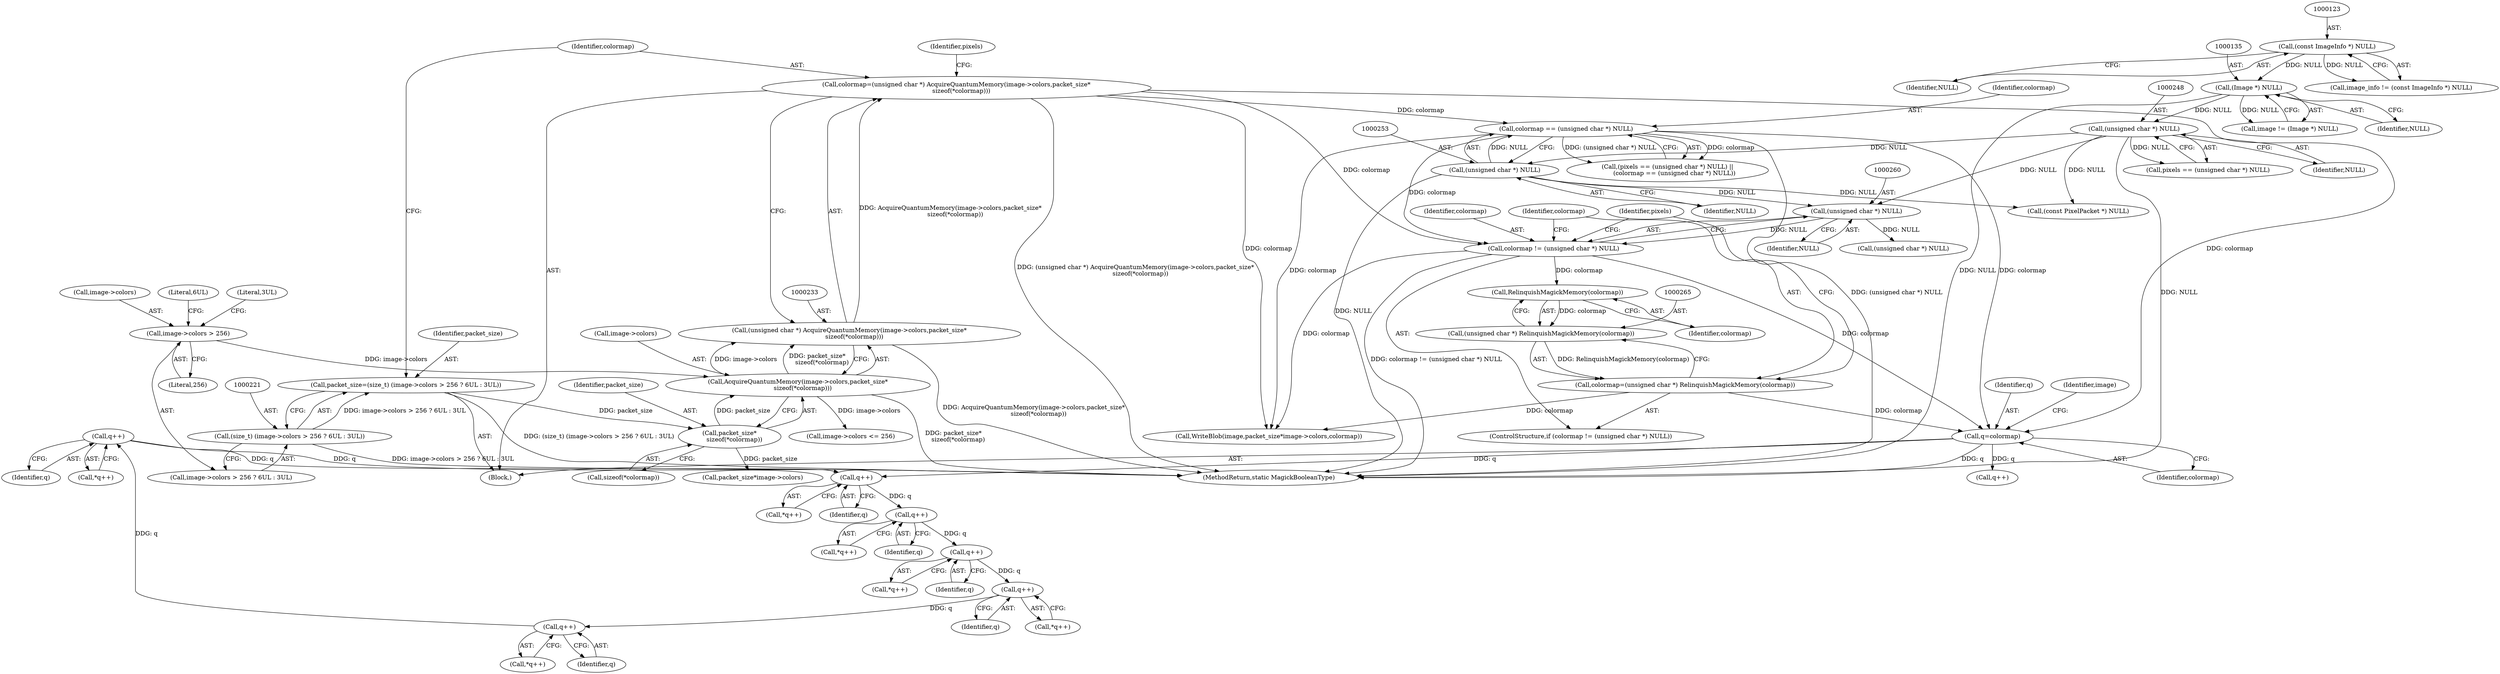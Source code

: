 digraph "0_ImageMagick_6233ef75bb973745ab1092b59aea8fe316f09074@pointer" {
"1000445" [label="(Call,q++)"];
"1000429" [label="(Call,q++)"];
"1000413" [label="(Call,q++)"];
"1000397" [label="(Call,q++)"];
"1000381" [label="(Call,q++)"];
"1000365" [label="(Call,q++)"];
"1000283" [label="(Call,q=colormap)"];
"1000250" [label="(Call,colormap == (unsigned char *) NULL)"];
"1000230" [label="(Call,colormap=(unsigned char *) AcquireQuantumMemory(image->colors,packet_size*\n     sizeof(*colormap)))"];
"1000232" [label="(Call,(unsigned char *) AcquireQuantumMemory(image->colors,packet_size*\n     sizeof(*colormap)))"];
"1000234" [label="(Call,AcquireQuantumMemory(image->colors,packet_size*\n     sizeof(*colormap)))"];
"1000223" [label="(Call,image->colors > 256)"];
"1000238" [label="(Call,packet_size*\n     sizeof(*colormap))"];
"1000218" [label="(Call,packet_size=(size_t) (image->colors > 256 ? 6UL : 3UL))"];
"1000220" [label="(Call,(size_t) (image->colors > 256 ? 6UL : 3UL))"];
"1000252" [label="(Call,(unsigned char *) NULL)"];
"1000247" [label="(Call,(unsigned char *) NULL)"];
"1000134" [label="(Call,(Image *) NULL)"];
"1000122" [label="(Call,(const ImageInfo *) NULL)"];
"1000262" [label="(Call,colormap=(unsigned char *) RelinquishMagickMemory(colormap))"];
"1000264" [label="(Call,(unsigned char *) RelinquishMagickMemory(colormap))"];
"1000266" [label="(Call,RelinquishMagickMemory(colormap))"];
"1000257" [label="(Call,colormap != (unsigned char *) NULL)"];
"1000259" [label="(Call,(unsigned char *) NULL)"];
"1000445" [label="(Call,q++)"];
"1000446" [label="(Identifier,q)"];
"1000218" [label="(Call,packet_size=(size_t) (image->colors > 256 ? 6UL : 3UL))"];
"1000232" [label="(Call,(unsigned char *) AcquireQuantumMemory(image->colors,packet_size*\n     sizeof(*colormap)))"];
"1000429" [label="(Call,q++)"];
"1000230" [label="(Call,colormap=(unsigned char *) AcquireQuantumMemory(image->colors,packet_size*\n     sizeof(*colormap)))"];
"1000250" [label="(Call,colormap == (unsigned char *) NULL)"];
"1000287" [label="(Call,image->colors <= 256)"];
"1000365" [label="(Call,q++)"];
"1000227" [label="(Literal,256)"];
"1000267" [label="(Identifier,colormap)"];
"1000224" [label="(Call,image->colors)"];
"1000136" [label="(Identifier,NULL)"];
"1000583" [label="(MethodReturn,static MagickBooleanType)"];
"1000263" [label="(Identifier,colormap)"];
"1000256" [label="(ControlStructure,if (colormap != (unsigned char *) NULL))"];
"1000245" [label="(Call,pixels == (unsigned char *) NULL)"];
"1000413" [label="(Call,q++)"];
"1000381" [label="(Call,q++)"];
"1000428" [label="(Call,*q++)"];
"1000270" [label="(Identifier,pixels)"];
"1000398" [label="(Identifier,q)"];
"1000246" [label="(Identifier,pixels)"];
"1000283" [label="(Call,q=colormap)"];
"1000122" [label="(Call,(const ImageInfo *) NULL)"];
"1000445" [label="(Call,q++)"];
"1000234" [label="(Call,AcquireQuantumMemory(image->colors,packet_size*\n     sizeof(*colormap)))"];
"1000264" [label="(Call,(unsigned char *) RelinquishMagickMemory(colormap))"];
"1000461" [label="(Call,WriteBlob(image,packet_size*image->colors,colormap))"];
"1000120" [label="(Call,image_info != (const ImageInfo *) NULL)"];
"1000262" [label="(Call,colormap=(unsigned char *) RelinquishMagickMemory(colormap))"];
"1000244" [label="(Call,(pixels == (unsigned char *) NULL) ||\n       (colormap == (unsigned char *) NULL))"];
"1000228" [label="(Literal,6UL)"];
"1000397" [label="(Call,q++)"];
"1000257" [label="(Call,colormap != (unsigned char *) NULL)"];
"1000463" [label="(Call,packet_size*image->colors)"];
"1000251" [label="(Identifier,colormap)"];
"1000259" [label="(Call,(unsigned char *) NULL)"];
"1000258" [label="(Identifier,colormap)"];
"1000261" [label="(Identifier,NULL)"];
"1000366" [label="(Identifier,q)"];
"1000506" [label="(Call,(const PixelPacket *) NULL)"];
"1000396" [label="(Call,*q++)"];
"1000223" [label="(Call,image->colors > 256)"];
"1000235" [label="(Call,image->colors)"];
"1000220" [label="(Call,(size_t) (image->colors > 256 ? 6UL : 3UL))"];
"1000284" [label="(Identifier,q)"];
"1000382" [label="(Identifier,q)"];
"1000444" [label="(Call,*q++)"];
"1000414" [label="(Identifier,q)"];
"1000231" [label="(Identifier,colormap)"];
"1000240" [label="(Call,sizeof(*colormap))"];
"1000380" [label="(Call,*q++)"];
"1000412" [label="(Call,*q++)"];
"1000266" [label="(Call,RelinquishMagickMemory(colormap))"];
"1000219" [label="(Identifier,packet_size)"];
"1000229" [label="(Literal,3UL)"];
"1000249" [label="(Identifier,NULL)"];
"1000107" [label="(Block,)"];
"1000285" [label="(Identifier,colormap)"];
"1000247" [label="(Call,(unsigned char *) NULL)"];
"1000132" [label="(Call,image != (Image *) NULL)"];
"1000430" [label="(Identifier,q)"];
"1000308" [label="(Call,q++)"];
"1000239" [label="(Identifier,packet_size)"];
"1000134" [label="(Call,(Image *) NULL)"];
"1000124" [label="(Identifier,NULL)"];
"1000271" [label="(Call,(unsigned char *) NULL)"];
"1000289" [label="(Identifier,image)"];
"1000222" [label="(Call,image->colors > 256 ? 6UL : 3UL)"];
"1000252" [label="(Call,(unsigned char *) NULL)"];
"1000254" [label="(Identifier,NULL)"];
"1000238" [label="(Call,packet_size*\n     sizeof(*colormap))"];
"1000364" [label="(Call,*q++)"];
"1000445" -> "1000444"  [label="AST: "];
"1000445" -> "1000446"  [label="CFG: "];
"1000446" -> "1000445"  [label="AST: "];
"1000444" -> "1000445"  [label="CFG: "];
"1000445" -> "1000583"  [label="DDG: q"];
"1000445" -> "1000365"  [label="DDG: q"];
"1000429" -> "1000445"  [label="DDG: q"];
"1000429" -> "1000428"  [label="AST: "];
"1000429" -> "1000430"  [label="CFG: "];
"1000430" -> "1000429"  [label="AST: "];
"1000428" -> "1000429"  [label="CFG: "];
"1000413" -> "1000429"  [label="DDG: q"];
"1000413" -> "1000412"  [label="AST: "];
"1000413" -> "1000414"  [label="CFG: "];
"1000414" -> "1000413"  [label="AST: "];
"1000412" -> "1000413"  [label="CFG: "];
"1000397" -> "1000413"  [label="DDG: q"];
"1000397" -> "1000396"  [label="AST: "];
"1000397" -> "1000398"  [label="CFG: "];
"1000398" -> "1000397"  [label="AST: "];
"1000396" -> "1000397"  [label="CFG: "];
"1000381" -> "1000397"  [label="DDG: q"];
"1000381" -> "1000380"  [label="AST: "];
"1000381" -> "1000382"  [label="CFG: "];
"1000382" -> "1000381"  [label="AST: "];
"1000380" -> "1000381"  [label="CFG: "];
"1000365" -> "1000381"  [label="DDG: q"];
"1000365" -> "1000364"  [label="AST: "];
"1000365" -> "1000366"  [label="CFG: "];
"1000366" -> "1000365"  [label="AST: "];
"1000364" -> "1000365"  [label="CFG: "];
"1000283" -> "1000365"  [label="DDG: q"];
"1000283" -> "1000107"  [label="AST: "];
"1000283" -> "1000285"  [label="CFG: "];
"1000284" -> "1000283"  [label="AST: "];
"1000285" -> "1000283"  [label="AST: "];
"1000289" -> "1000283"  [label="CFG: "];
"1000283" -> "1000583"  [label="DDG: q"];
"1000250" -> "1000283"  [label="DDG: colormap"];
"1000262" -> "1000283"  [label="DDG: colormap"];
"1000257" -> "1000283"  [label="DDG: colormap"];
"1000230" -> "1000283"  [label="DDG: colormap"];
"1000283" -> "1000308"  [label="DDG: q"];
"1000250" -> "1000244"  [label="AST: "];
"1000250" -> "1000252"  [label="CFG: "];
"1000251" -> "1000250"  [label="AST: "];
"1000252" -> "1000250"  [label="AST: "];
"1000244" -> "1000250"  [label="CFG: "];
"1000250" -> "1000583"  [label="DDG: (unsigned char *) NULL"];
"1000250" -> "1000244"  [label="DDG: colormap"];
"1000250" -> "1000244"  [label="DDG: (unsigned char *) NULL"];
"1000230" -> "1000250"  [label="DDG: colormap"];
"1000252" -> "1000250"  [label="DDG: NULL"];
"1000250" -> "1000257"  [label="DDG: colormap"];
"1000250" -> "1000461"  [label="DDG: colormap"];
"1000230" -> "1000107"  [label="AST: "];
"1000230" -> "1000232"  [label="CFG: "];
"1000231" -> "1000230"  [label="AST: "];
"1000232" -> "1000230"  [label="AST: "];
"1000246" -> "1000230"  [label="CFG: "];
"1000230" -> "1000583"  [label="DDG: (unsigned char *) AcquireQuantumMemory(image->colors,packet_size*\n     sizeof(*colormap))"];
"1000232" -> "1000230"  [label="DDG: AcquireQuantumMemory(image->colors,packet_size*\n     sizeof(*colormap))"];
"1000230" -> "1000257"  [label="DDG: colormap"];
"1000230" -> "1000461"  [label="DDG: colormap"];
"1000232" -> "1000234"  [label="CFG: "];
"1000233" -> "1000232"  [label="AST: "];
"1000234" -> "1000232"  [label="AST: "];
"1000232" -> "1000583"  [label="DDG: AcquireQuantumMemory(image->colors,packet_size*\n     sizeof(*colormap))"];
"1000234" -> "1000232"  [label="DDG: image->colors"];
"1000234" -> "1000232"  [label="DDG: packet_size*\n     sizeof(*colormap)"];
"1000234" -> "1000238"  [label="CFG: "];
"1000235" -> "1000234"  [label="AST: "];
"1000238" -> "1000234"  [label="AST: "];
"1000234" -> "1000583"  [label="DDG: packet_size*\n     sizeof(*colormap)"];
"1000223" -> "1000234"  [label="DDG: image->colors"];
"1000238" -> "1000234"  [label="DDG: packet_size"];
"1000234" -> "1000287"  [label="DDG: image->colors"];
"1000223" -> "1000222"  [label="AST: "];
"1000223" -> "1000227"  [label="CFG: "];
"1000224" -> "1000223"  [label="AST: "];
"1000227" -> "1000223"  [label="AST: "];
"1000228" -> "1000223"  [label="CFG: "];
"1000229" -> "1000223"  [label="CFG: "];
"1000238" -> "1000240"  [label="CFG: "];
"1000239" -> "1000238"  [label="AST: "];
"1000240" -> "1000238"  [label="AST: "];
"1000218" -> "1000238"  [label="DDG: packet_size"];
"1000238" -> "1000463"  [label="DDG: packet_size"];
"1000218" -> "1000107"  [label="AST: "];
"1000218" -> "1000220"  [label="CFG: "];
"1000219" -> "1000218"  [label="AST: "];
"1000220" -> "1000218"  [label="AST: "];
"1000231" -> "1000218"  [label="CFG: "];
"1000218" -> "1000583"  [label="DDG: (size_t) (image->colors > 256 ? 6UL : 3UL)"];
"1000220" -> "1000218"  [label="DDG: image->colors > 256 ? 6UL : 3UL"];
"1000220" -> "1000222"  [label="CFG: "];
"1000221" -> "1000220"  [label="AST: "];
"1000222" -> "1000220"  [label="AST: "];
"1000220" -> "1000583"  [label="DDG: image->colors > 256 ? 6UL : 3UL"];
"1000252" -> "1000254"  [label="CFG: "];
"1000253" -> "1000252"  [label="AST: "];
"1000254" -> "1000252"  [label="AST: "];
"1000252" -> "1000583"  [label="DDG: NULL"];
"1000247" -> "1000252"  [label="DDG: NULL"];
"1000252" -> "1000259"  [label="DDG: NULL"];
"1000252" -> "1000506"  [label="DDG: NULL"];
"1000247" -> "1000245"  [label="AST: "];
"1000247" -> "1000249"  [label="CFG: "];
"1000248" -> "1000247"  [label="AST: "];
"1000249" -> "1000247"  [label="AST: "];
"1000245" -> "1000247"  [label="CFG: "];
"1000247" -> "1000583"  [label="DDG: NULL"];
"1000247" -> "1000245"  [label="DDG: NULL"];
"1000134" -> "1000247"  [label="DDG: NULL"];
"1000247" -> "1000259"  [label="DDG: NULL"];
"1000247" -> "1000506"  [label="DDG: NULL"];
"1000134" -> "1000132"  [label="AST: "];
"1000134" -> "1000136"  [label="CFG: "];
"1000135" -> "1000134"  [label="AST: "];
"1000136" -> "1000134"  [label="AST: "];
"1000132" -> "1000134"  [label="CFG: "];
"1000134" -> "1000583"  [label="DDG: NULL"];
"1000134" -> "1000132"  [label="DDG: NULL"];
"1000122" -> "1000134"  [label="DDG: NULL"];
"1000122" -> "1000120"  [label="AST: "];
"1000122" -> "1000124"  [label="CFG: "];
"1000123" -> "1000122"  [label="AST: "];
"1000124" -> "1000122"  [label="AST: "];
"1000120" -> "1000122"  [label="CFG: "];
"1000122" -> "1000120"  [label="DDG: NULL"];
"1000262" -> "1000256"  [label="AST: "];
"1000262" -> "1000264"  [label="CFG: "];
"1000263" -> "1000262"  [label="AST: "];
"1000264" -> "1000262"  [label="AST: "];
"1000270" -> "1000262"  [label="CFG: "];
"1000264" -> "1000262"  [label="DDG: RelinquishMagickMemory(colormap)"];
"1000262" -> "1000461"  [label="DDG: colormap"];
"1000264" -> "1000266"  [label="CFG: "];
"1000265" -> "1000264"  [label="AST: "];
"1000266" -> "1000264"  [label="AST: "];
"1000266" -> "1000264"  [label="DDG: colormap"];
"1000266" -> "1000267"  [label="CFG: "];
"1000267" -> "1000266"  [label="AST: "];
"1000257" -> "1000266"  [label="DDG: colormap"];
"1000257" -> "1000256"  [label="AST: "];
"1000257" -> "1000259"  [label="CFG: "];
"1000258" -> "1000257"  [label="AST: "];
"1000259" -> "1000257"  [label="AST: "];
"1000263" -> "1000257"  [label="CFG: "];
"1000270" -> "1000257"  [label="CFG: "];
"1000257" -> "1000583"  [label="DDG: colormap != (unsigned char *) NULL"];
"1000259" -> "1000257"  [label="DDG: NULL"];
"1000257" -> "1000461"  [label="DDG: colormap"];
"1000259" -> "1000261"  [label="CFG: "];
"1000260" -> "1000259"  [label="AST: "];
"1000261" -> "1000259"  [label="AST: "];
"1000259" -> "1000271"  [label="DDG: NULL"];
}

